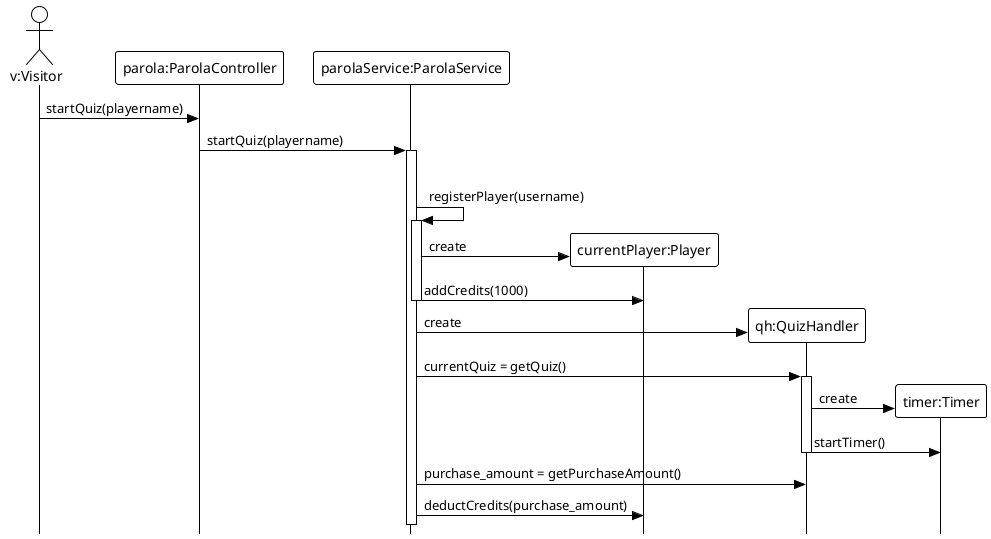 @startuml
!theme plain
skinparam style strictuml

actor "v:Visitor" as visitor

visitor -> "parola:ParolaController" : startQuiz(playername)

"parola:ParolaController" -> "parolaService:ParolaService" ++--: startQuiz(playername)

"parolaService:ParolaService" -> "parolaService:ParolaService" ++ : registerPlayer(username)
"parolaService:ParolaService" -> "currentPlayer:Player" ** :create
"parolaService:ParolaService" -> "currentPlayer:Player" -- : addCredits(1000)

"parolaService:ParolaService" -> "qh:QuizHandler" ** : create
"parolaService:ParolaService" -> "qh:QuizHandler" ++: currentQuiz = getQuiz()
"qh:QuizHandler" -> "timer:Timer" ** : create
"qh:QuizHandler"-> "timer:Timer" --: startTimer()

"parolaService:ParolaService" -> "qh:QuizHandler" : purchase_amount = getPurchaseAmount()

"parolaService:ParolaService" -> "currentPlayer:Player" : deductCredits(purchase_amount)


@enduml